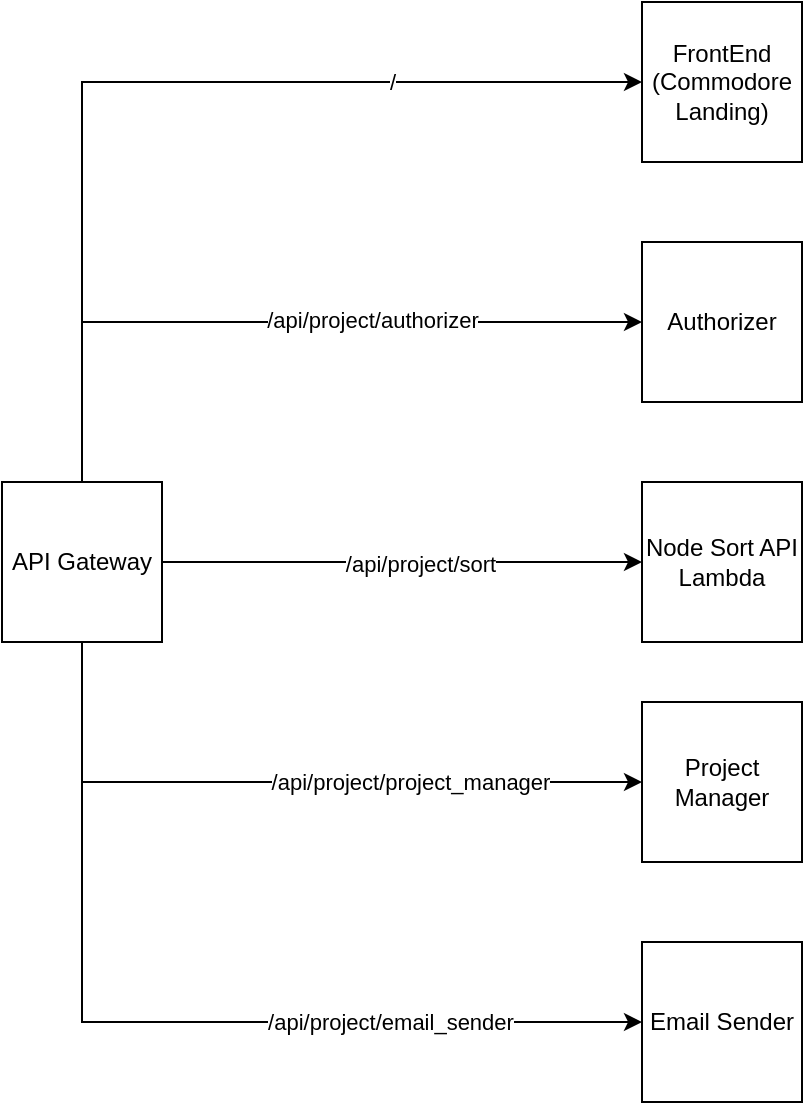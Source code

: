 <mxfile version="24.6.2" type="device" pages="2">
  <diagram name="overview" id="zQSaH0TyiXaORAh1LeJu">
    <mxGraphModel dx="793" dy="1106" grid="1" gridSize="10" guides="1" tooltips="1" connect="1" arrows="1" fold="1" page="1" pageScale="1" pageWidth="827" pageHeight="1169" math="0" shadow="0">
      <root>
        <mxCell id="0" />
        <mxCell id="1" parent="0" />
        <mxCell id="0nvs__IUVSbHtU1zU3zM-5" style="edgeStyle=orthogonalEdgeStyle;rounded=0;orthogonalLoop=1;jettySize=auto;html=1;entryX=0;entryY=0.5;entryDx=0;entryDy=0;exitX=0.5;exitY=0;exitDx=0;exitDy=0;" parent="1" source="0nvs__IUVSbHtU1zU3zM-1" target="0nvs__IUVSbHtU1zU3zM-2" edge="1">
          <mxGeometry relative="1" as="geometry" />
        </mxCell>
        <mxCell id="0nvs__IUVSbHtU1zU3zM-7" value="/api/project/authorizer" style="edgeLabel;html=1;align=center;verticalAlign=middle;resizable=0;points=[];" parent="0nvs__IUVSbHtU1zU3zM-5" vertex="1" connectable="0">
          <mxGeometry x="0.248" y="1" relative="1" as="geometry">
            <mxPoint as="offset" />
          </mxGeometry>
        </mxCell>
        <mxCell id="0nvs__IUVSbHtU1zU3zM-6" style="edgeStyle=orthogonalEdgeStyle;rounded=0;orthogonalLoop=1;jettySize=auto;html=1;entryX=0;entryY=0.5;entryDx=0;entryDy=0;" parent="1" source="0nvs__IUVSbHtU1zU3zM-1" target="0nvs__IUVSbHtU1zU3zM-3" edge="1">
          <mxGeometry relative="1" as="geometry" />
        </mxCell>
        <mxCell id="0nvs__IUVSbHtU1zU3zM-9" value="/api/project/sort" style="edgeLabel;html=1;align=center;verticalAlign=middle;resizable=0;points=[];" parent="0nvs__IUVSbHtU1zU3zM-6" vertex="1" connectable="0">
          <mxGeometry x="0.076" y="-1" relative="1" as="geometry">
            <mxPoint as="offset" />
          </mxGeometry>
        </mxCell>
        <mxCell id="0nvs__IUVSbHtU1zU3zM-11" style="edgeStyle=orthogonalEdgeStyle;rounded=0;orthogonalLoop=1;jettySize=auto;html=1;entryX=0;entryY=0.5;entryDx=0;entryDy=0;exitX=0.5;exitY=1;exitDx=0;exitDy=0;" parent="1" source="0nvs__IUVSbHtU1zU3zM-1" target="0nvs__IUVSbHtU1zU3zM-10" edge="1">
          <mxGeometry relative="1" as="geometry" />
        </mxCell>
        <mxCell id="0nvs__IUVSbHtU1zU3zM-12" value="/api/project/project_manager" style="edgeLabel;html=1;align=center;verticalAlign=middle;resizable=0;points=[];" parent="0nvs__IUVSbHtU1zU3zM-11" vertex="1" connectable="0">
          <mxGeometry x="0.427" relative="1" as="geometry">
            <mxPoint x="-16" as="offset" />
          </mxGeometry>
        </mxCell>
        <mxCell id="0nvs__IUVSbHtU1zU3zM-14" style="edgeStyle=orthogonalEdgeStyle;rounded=0;orthogonalLoop=1;jettySize=auto;html=1;entryX=0;entryY=0.5;entryDx=0;entryDy=0;exitX=0.5;exitY=1;exitDx=0;exitDy=0;" parent="1" source="0nvs__IUVSbHtU1zU3zM-1" target="0nvs__IUVSbHtU1zU3zM-13" edge="1">
          <mxGeometry relative="1" as="geometry" />
        </mxCell>
        <mxCell id="0nvs__IUVSbHtU1zU3zM-15" value="/api/project/email_sender" style="edgeLabel;html=1;align=center;verticalAlign=middle;resizable=0;points=[];" parent="0nvs__IUVSbHtU1zU3zM-14" vertex="1" connectable="0">
          <mxGeometry x="0.329" relative="1" as="geometry">
            <mxPoint x="31" as="offset" />
          </mxGeometry>
        </mxCell>
        <mxCell id="0nvs__IUVSbHtU1zU3zM-17" style="edgeStyle=orthogonalEdgeStyle;rounded=0;orthogonalLoop=1;jettySize=auto;html=1;entryX=0;entryY=0.5;entryDx=0;entryDy=0;exitX=0.5;exitY=0;exitDx=0;exitDy=0;" parent="1" source="0nvs__IUVSbHtU1zU3zM-1" target="0nvs__IUVSbHtU1zU3zM-16" edge="1">
          <mxGeometry relative="1" as="geometry" />
        </mxCell>
        <mxCell id="0nvs__IUVSbHtU1zU3zM-18" value="/" style="edgeLabel;html=1;align=center;verticalAlign=middle;resizable=0;points=[];" parent="0nvs__IUVSbHtU1zU3zM-17" vertex="1" connectable="0">
          <mxGeometry x="0.477" relative="1" as="geometry">
            <mxPoint as="offset" />
          </mxGeometry>
        </mxCell>
        <mxCell id="0nvs__IUVSbHtU1zU3zM-1" value="API Gateway" style="whiteSpace=wrap;html=1;aspect=fixed;" parent="1" vertex="1">
          <mxGeometry x="140" y="490" width="80" height="80" as="geometry" />
        </mxCell>
        <mxCell id="0nvs__IUVSbHtU1zU3zM-2" value="Authorizer" style="whiteSpace=wrap;html=1;aspect=fixed;" parent="1" vertex="1">
          <mxGeometry x="460" y="370" width="80" height="80" as="geometry" />
        </mxCell>
        <mxCell id="0nvs__IUVSbHtU1zU3zM-3" value="Node Sort API&lt;div&gt;Lambda&lt;/div&gt;" style="whiteSpace=wrap;html=1;aspect=fixed;" parent="1" vertex="1">
          <mxGeometry x="460" y="490" width="80" height="80" as="geometry" />
        </mxCell>
        <mxCell id="0nvs__IUVSbHtU1zU3zM-10" value="Project Manager" style="whiteSpace=wrap;html=1;aspect=fixed;" parent="1" vertex="1">
          <mxGeometry x="460" y="600" width="80" height="80" as="geometry" />
        </mxCell>
        <mxCell id="0nvs__IUVSbHtU1zU3zM-13" value="Email Sender" style="whiteSpace=wrap;html=1;aspect=fixed;" parent="1" vertex="1">
          <mxGeometry x="460" y="720" width="80" height="80" as="geometry" />
        </mxCell>
        <mxCell id="0nvs__IUVSbHtU1zU3zM-16" value="FrontEnd&lt;div&gt;(Commodore Landing)&lt;/div&gt;" style="whiteSpace=wrap;html=1;aspect=fixed;" parent="1" vertex="1">
          <mxGeometry x="460" y="250" width="80" height="80" as="geometry" />
        </mxCell>
      </root>
    </mxGraphModel>
  </diagram>
  <diagram id="mcSdEaW9QnKKSbBvgui3" name="sequence/emailsender">
    <mxGraphModel dx="1430" dy="763" grid="1" gridSize="10" guides="1" tooltips="1" connect="1" arrows="1" fold="1" page="1" pageScale="1" pageWidth="827" pageHeight="1169" math="0" shadow="0">
      <root>
        <mxCell id="0" />
        <mxCell id="1" parent="0" />
        <mxCell id="6U-ekvWrDaK47FkRoR7e-1" value="Collect user email" style="rounded=0;whiteSpace=wrap;html=1;" vertex="1" parent="1">
          <mxGeometry x="100" y="190" width="120" height="60" as="geometry" />
        </mxCell>
        <mxCell id="6U-ekvWrDaK47FkRoR7e-2" value="" style="endArrow=none;html=1;rounded=0;" edge="1" parent="1">
          <mxGeometry width="50" height="50" relative="1" as="geometry">
            <mxPoint x="280" y="1000" as="sourcePoint" />
            <mxPoint x="280" y="80" as="targetPoint" />
          </mxGeometry>
        </mxCell>
        <mxCell id="6U-ekvWrDaK47FkRoR7e-5" value="USER" style="text;html=1;align=center;verticalAlign=middle;resizable=0;points=[];autosize=1;strokeColor=none;fillColor=none;" vertex="1" parent="1">
          <mxGeometry x="130" y="58" width="60" height="30" as="geometry" />
        </mxCell>
        <mxCell id="6U-ekvWrDaK47FkRoR7e-6" value="EMAIL SENDER" style="text;html=1;align=center;verticalAlign=middle;resizable=0;points=[];autosize=1;strokeColor=none;fillColor=none;" vertex="1" parent="1">
          <mxGeometry x="345" y="50" width="110" height="30" as="geometry" />
        </mxCell>
        <mxCell id="6U-ekvWrDaK47FkRoR7e-15" value="" style="edgeStyle=orthogonalEdgeStyle;rounded=0;orthogonalLoop=1;jettySize=auto;html=1;" edge="1" parent="1" source="6U-ekvWrDaK47FkRoR7e-8" target="6U-ekvWrDaK47FkRoR7e-14">
          <mxGeometry relative="1" as="geometry" />
        </mxCell>
        <mxCell id="6U-ekvWrDaK47FkRoR7e-21" value="" style="edgeStyle=orthogonalEdgeStyle;rounded=0;orthogonalLoop=1;jettySize=auto;html=1;" edge="1" parent="1" source="6U-ekvWrDaK47FkRoR7e-8" target="6U-ekvWrDaK47FkRoR7e-20">
          <mxGeometry relative="1" as="geometry" />
        </mxCell>
        <mxCell id="6U-ekvWrDaK47FkRoR7e-31" value="put email on QUEUE" style="edgeLabel;html=1;align=center;verticalAlign=middle;resizable=0;points=[];" vertex="1" connectable="0" parent="6U-ekvWrDaK47FkRoR7e-21">
          <mxGeometry x="0.04" relative="1" as="geometry">
            <mxPoint as="offset" />
          </mxGeometry>
        </mxCell>
        <mxCell id="6U-ekvWrDaK47FkRoR7e-8" value="receive user&#39;s email" style="rounded=0;whiteSpace=wrap;html=1;" vertex="1" parent="1">
          <mxGeometry x="340" y="400" width="120" height="60" as="geometry" />
        </mxCell>
        <mxCell id="6U-ekvWrDaK47FkRoR7e-11" style="edgeStyle=orthogonalEdgeStyle;rounded=0;orthogonalLoop=1;jettySize=auto;html=1;entryX=0.5;entryY=0;entryDx=0;entryDy=0;" edge="1" parent="1" source="6U-ekvWrDaK47FkRoR7e-10" target="6U-ekvWrDaK47FkRoR7e-8">
          <mxGeometry relative="1" as="geometry" />
        </mxCell>
        <mxCell id="6U-ekvWrDaK47FkRoR7e-12" value="&lt;font style=&quot;font-size: 12px;&quot;&gt;send contact request&lt;/font&gt;" style="edgeLabel;html=1;align=center;verticalAlign=middle;resizable=0;points=[];" vertex="1" connectable="0" parent="6U-ekvWrDaK47FkRoR7e-11">
          <mxGeometry x="-0.182" y="-1" relative="1" as="geometry">
            <mxPoint as="offset" />
          </mxGeometry>
        </mxCell>
        <mxCell id="6U-ekvWrDaK47FkRoR7e-10" value="Prepare request to API containing user&#39;s email" style="rounded=0;whiteSpace=wrap;html=1;" vertex="1" parent="1">
          <mxGeometry x="100" y="290" width="120" height="60" as="geometry" />
        </mxCell>
        <mxCell id="6U-ekvWrDaK47FkRoR7e-27" value="" style="edgeStyle=orthogonalEdgeStyle;rounded=0;orthogonalLoop=1;jettySize=auto;html=1;" edge="1" parent="1" source="6U-ekvWrDaK47FkRoR7e-14" target="6U-ekvWrDaK47FkRoR7e-26">
          <mxGeometry relative="1" as="geometry" />
        </mxCell>
        <mxCell id="6U-ekvWrDaK47FkRoR7e-38" value="send response" style="edgeLabel;html=1;align=center;verticalAlign=middle;resizable=0;points=[];" vertex="1" connectable="0" parent="6U-ekvWrDaK47FkRoR7e-27">
          <mxGeometry x="-0.209" y="1" relative="1" as="geometry">
            <mxPoint x="-12" y="-1" as="offset" />
          </mxGeometry>
        </mxCell>
        <mxCell id="6U-ekvWrDaK47FkRoR7e-14" value="Store user email on db" style="rounded=0;whiteSpace=wrap;html=1;" vertex="1" parent="1">
          <mxGeometry x="340" y="540" width="120" height="60" as="geometry" />
        </mxCell>
        <mxCell id="6U-ekvWrDaK47FkRoR7e-34" value="" style="edgeStyle=orthogonalEdgeStyle;rounded=0;orthogonalLoop=1;jettySize=auto;html=1;" edge="1" parent="1" source="6U-ekvWrDaK47FkRoR7e-20" target="6U-ekvWrDaK47FkRoR7e-33">
          <mxGeometry relative="1" as="geometry" />
        </mxCell>
        <mxCell id="6U-ekvWrDaK47FkRoR7e-20" value="consume message from queue" style="rounded=0;whiteSpace=wrap;html=1;" vertex="1" parent="1">
          <mxGeometry x="610" y="400" width="120" height="60" as="geometry" />
        </mxCell>
        <mxCell id="6U-ekvWrDaK47FkRoR7e-24" value="Receives email message containing my info" style="rounded=0;whiteSpace=wrap;html=1;" vertex="1" parent="1">
          <mxGeometry x="80" y="680" width="120" height="60" as="geometry" />
        </mxCell>
        <mxCell id="6U-ekvWrDaK47FkRoR7e-26" value="Receive message saying that the email should arrive soon" style="rounded=0;whiteSpace=wrap;html=1;" vertex="1" parent="1">
          <mxGeometry x="100" y="540" width="120" height="60" as="geometry" />
        </mxCell>
        <mxCell id="6U-ekvWrDaK47FkRoR7e-28" value="EMAIL WORKER" style="text;html=1;align=center;verticalAlign=middle;resizable=0;points=[];autosize=1;strokeColor=none;fillColor=none;" vertex="1" parent="1">
          <mxGeometry x="610" y="50" width="120" height="30" as="geometry" />
        </mxCell>
        <mxCell id="6U-ekvWrDaK47FkRoR7e-29" value="" style="endArrow=none;html=1;rounded=0;" edge="1" parent="1">
          <mxGeometry width="50" height="50" relative="1" as="geometry">
            <mxPoint x="520" y="1000" as="sourcePoint" />
            <mxPoint x="520" y="80" as="targetPoint" />
          </mxGeometry>
        </mxCell>
        <mxCell id="6U-ekvWrDaK47FkRoR7e-36" value="" style="edgeStyle=orthogonalEdgeStyle;rounded=0;orthogonalLoop=1;jettySize=auto;html=1;entryX=1;entryY=0.5;entryDx=0;entryDy=0;exitX=0.5;exitY=1;exitDx=0;exitDy=0;" edge="1" parent="1" source="6U-ekvWrDaK47FkRoR7e-33" target="6U-ekvWrDaK47FkRoR7e-24">
          <mxGeometry relative="1" as="geometry">
            <mxPoint x="670" y="680" as="targetPoint" />
          </mxGeometry>
        </mxCell>
        <mxCell id="6U-ekvWrDaK47FkRoR7e-33" value="retrieve my relevant info" style="rounded=0;whiteSpace=wrap;html=1;" vertex="1" parent="1">
          <mxGeometry x="610" y="610" width="120" height="60" as="geometry" />
        </mxCell>
      </root>
    </mxGraphModel>
  </diagram>
</mxfile>
